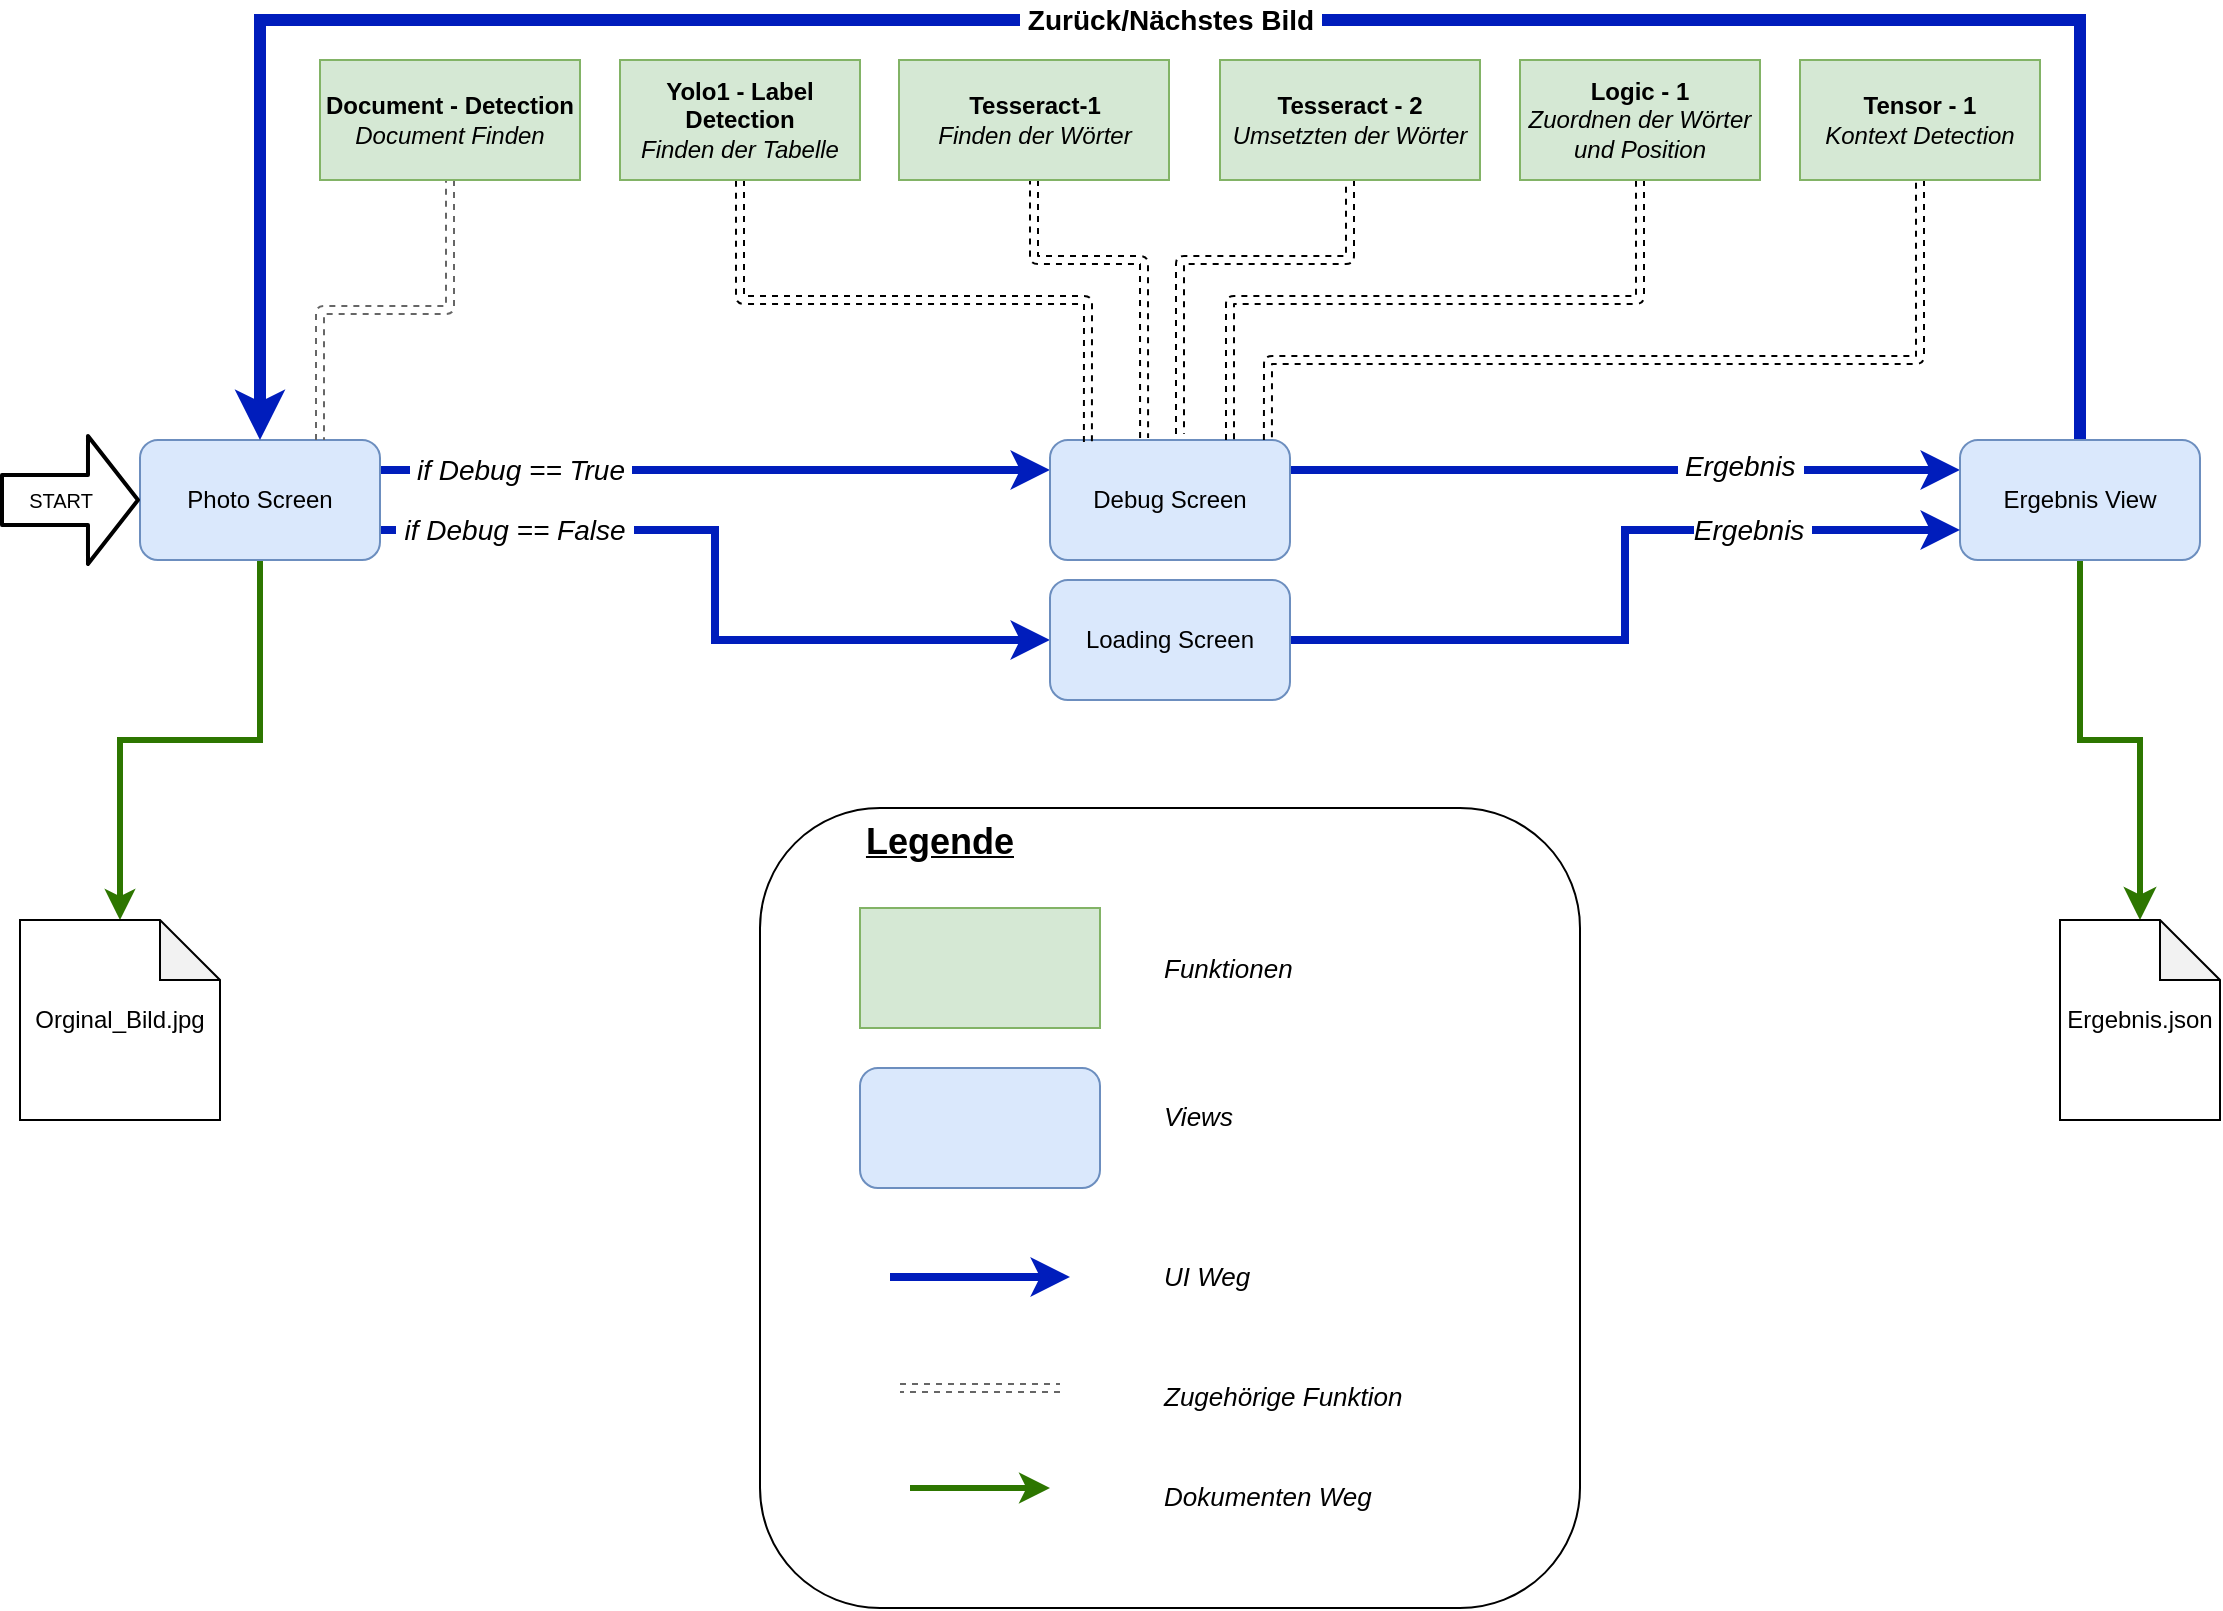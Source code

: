 <mxfile version="13.0.3" type="device" pages="2"><diagram id="wzDFNLVjh6_5oG3AAYfa" name="Übersicht"><mxGraphModel dx="1426" dy="905" grid="1" gridSize="10" guides="1" tooltips="1" connect="1" arrows="1" fold="1" page="1" pageScale="1" pageWidth="1169" pageHeight="827" math="0" shadow="0"><root><mxCell id="0"/><mxCell id="1" parent="0"/><mxCell id="PIfYHSFAylh4_fFMRjb5-5" style="edgeStyle=orthogonalEdgeStyle;rounded=0;orthogonalLoop=1;jettySize=auto;html=1;entryX=0.5;entryY=0;entryDx=0;entryDy=0;entryPerimeter=0;fillColor=#60a917;strokeColor=#2D7600;strokeWidth=3;" edge="1" parent="1" source="PIfYHSFAylh4_fFMRjb5-1" target="PIfYHSFAylh4_fFMRjb5-4"><mxGeometry relative="1" as="geometry"/></mxCell><mxCell id="PIfYHSFAylh4_fFMRjb5-27" value="&lt;i&gt;&lt;font style=&quot;font-size: 14px&quot;&gt;&amp;nbsp;if Debug == True&amp;nbsp;&lt;/font&gt;&lt;/i&gt;" style="edgeStyle=orthogonalEdgeStyle;rounded=0;orthogonalLoop=1;jettySize=auto;html=1;exitX=1;exitY=0.25;exitDx=0;exitDy=0;entryX=0;entryY=0.25;entryDx=0;entryDy=0;startSize=10;sourcePerimeterSpacing=0;endSize=7;strokeWidth=4;fontColor=#000000;fillColor=#0050ef;strokeColor=#001DBC;" edge="1" parent="1" source="PIfYHSFAylh4_fFMRjb5-1" target="PIfYHSFAylh4_fFMRjb5-2"><mxGeometry x="-0.582" relative="1" as="geometry"><mxPoint as="offset"/></mxGeometry></mxCell><mxCell id="PIfYHSFAylh4_fFMRjb5-28" value="&lt;font style=&quot;font-size: 14px&quot;&gt;&lt;i&gt;&amp;nbsp;if Debug == False&amp;nbsp;&lt;/i&gt;&lt;/font&gt;" style="edgeStyle=orthogonalEdgeStyle;rounded=0;orthogonalLoop=1;jettySize=auto;html=1;exitX=1;exitY=0.75;exitDx=0;exitDy=0;entryX=0;entryY=0.5;entryDx=0;entryDy=0;startSize=10;sourcePerimeterSpacing=0;endSize=7;strokeWidth=4;fontColor=#000000;fillColor=#0050ef;strokeColor=#001DBC;" edge="1" parent="1" source="PIfYHSFAylh4_fFMRjb5-1" target="PIfYHSFAylh4_fFMRjb5-19"><mxGeometry x="-0.658" relative="1" as="geometry"><mxPoint as="offset"/></mxGeometry></mxCell><mxCell id="PIfYHSFAylh4_fFMRjb5-1" value="Photo Screen" style="rounded=1;whiteSpace=wrap;html=1;fillColor=#dae8fc;strokeColor=#6c8ebf;" vertex="1" parent="1"><mxGeometry x="70" y="230" width="120" height="60" as="geometry"/></mxCell><mxCell id="PIfYHSFAylh4_fFMRjb5-29" style="edgeStyle=orthogonalEdgeStyle;rounded=0;orthogonalLoop=1;jettySize=auto;html=1;exitX=1;exitY=0.25;exitDx=0;exitDy=0;entryX=0;entryY=0.25;entryDx=0;entryDy=0;startSize=10;sourcePerimeterSpacing=0;endSize=7;strokeWidth=4;fontColor=#000000;fillColor=#0050ef;strokeColor=#001DBC;" edge="1" parent="1" source="PIfYHSFAylh4_fFMRjb5-2" target="PIfYHSFAylh4_fFMRjb5-3"><mxGeometry relative="1" as="geometry"/></mxCell><mxCell id="PIfYHSFAylh4_fFMRjb5-31" value="&amp;nbsp;&lt;font style=&quot;font-size: 14px&quot;&gt;&lt;i&gt;Ergebnis&amp;nbsp;&lt;/i&gt;&lt;/font&gt;" style="edgeLabel;html=1;align=center;verticalAlign=middle;resizable=0;points=[];fontColor=#000000;" vertex="1" connectable="0" parent="PIfYHSFAylh4_fFMRjb5-29"><mxGeometry x="-0.015" y="2" relative="1" as="geometry"><mxPoint x="60" as="offset"/></mxGeometry></mxCell><mxCell id="PIfYHSFAylh4_fFMRjb5-2" value="Debug Screen" style="rounded=1;whiteSpace=wrap;html=1;fillColor=#dae8fc;strokeColor=#6c8ebf;" vertex="1" parent="1"><mxGeometry x="525" y="230" width="120" height="60" as="geometry"/></mxCell><mxCell id="PIfYHSFAylh4_fFMRjb5-8" value="&lt;font style=&quot;font-size: 14px&quot;&gt;&lt;b&gt;&amp;nbsp;Zurück/Nächstes Bild&amp;nbsp;&lt;/b&gt;&lt;/font&gt;" style="edgeStyle=orthogonalEdgeStyle;rounded=0;orthogonalLoop=1;jettySize=auto;html=1;strokeWidth=6;fillColor=#0050ef;strokeColor=#001DBC;" edge="1" parent="1" source="PIfYHSFAylh4_fFMRjb5-3" target="PIfYHSFAylh4_fFMRjb5-1"><mxGeometry relative="1" as="geometry"><Array as="points"><mxPoint x="1040" y="20"/><mxPoint x="130" y="20"/></Array></mxGeometry></mxCell><mxCell id="PIfYHSFAylh4_fFMRjb5-11" style="edgeStyle=orthogonalEdgeStyle;rounded=0;orthogonalLoop=1;jettySize=auto;html=1;entryX=0.5;entryY=0;entryDx=0;entryDy=0;entryPerimeter=0;startSize=10;sourcePerimeterSpacing=0;endSize=7;strokeWidth=3;fontColor=#000000;fillColor=#60a917;strokeColor=#2D7600;" edge="1" parent="1" source="PIfYHSFAylh4_fFMRjb5-3" target="PIfYHSFAylh4_fFMRjb5-10"><mxGeometry relative="1" as="geometry"/></mxCell><mxCell id="PIfYHSFAylh4_fFMRjb5-3" value="Ergebnis View" style="rounded=1;whiteSpace=wrap;html=1;fillColor=#dae8fc;strokeColor=#6c8ebf;" vertex="1" parent="1"><mxGeometry x="980" y="230" width="120" height="60" as="geometry"/></mxCell><mxCell id="PIfYHSFAylh4_fFMRjb5-4" value="Orginal_Bild.jpg" style="shape=note;whiteSpace=wrap;html=1;backgroundOutline=1;darkOpacity=0.05;" vertex="1" parent="1"><mxGeometry x="10" y="470" width="100" height="100" as="geometry"/></mxCell><mxCell id="PIfYHSFAylh4_fFMRjb5-9" value="&lt;font style=&quot;font-size: 10px&quot;&gt;START&lt;/font&gt;" style="shape=flexArrow;endArrow=classic;html=1;strokeWidth=2;entryX=0;entryY=0.5;entryDx=0;entryDy=0;endWidth=37;endSize=7.67;startSize=10;sourcePerimeterSpacing=0;fontColor=#000000;labelBorderColor=none;width=24;" edge="1" parent="1" target="PIfYHSFAylh4_fFMRjb5-1"><mxGeometry x="-0.143" width="50" height="50" relative="1" as="geometry"><mxPoint y="260" as="sourcePoint"/><mxPoint x="60" y="230" as="targetPoint"/><mxPoint as="offset"/></mxGeometry></mxCell><mxCell id="PIfYHSFAylh4_fFMRjb5-10" value="Ergebnis.json" style="shape=note;whiteSpace=wrap;html=1;backgroundOutline=1;darkOpacity=0.05;fontColor=#000000;" vertex="1" parent="1"><mxGeometry x="1030" y="470" width="80" height="100" as="geometry"/></mxCell><mxCell id="PIfYHSFAylh4_fFMRjb5-35" style="edgeStyle=orthogonalEdgeStyle;orthogonalLoop=1;jettySize=auto;html=1;exitX=0.5;exitY=1;exitDx=0;exitDy=0;entryX=0.75;entryY=0;entryDx=0;entryDy=0;sourcePerimeterSpacing=0;strokeWidth=1;fontColor=#000000;dashed=1;fillColor=#f5f5f5;strokeColor=#666666;curved=1;shape=link;" edge="1" parent="1" source="PIfYHSFAylh4_fFMRjb5-12" target="PIfYHSFAylh4_fFMRjb5-1"><mxGeometry relative="1" as="geometry"/></mxCell><mxCell id="PIfYHSFAylh4_fFMRjb5-12" value="&lt;b&gt;Document - Detection&lt;/b&gt;&lt;br&gt;&lt;i&gt;Document Finden&lt;/i&gt;" style="rounded=0;whiteSpace=wrap;html=1;fillColor=#d5e8d4;strokeColor=#82b366;" vertex="1" parent="1"><mxGeometry x="160" y="40" width="130" height="60" as="geometry"/></mxCell><mxCell id="PIfYHSFAylh4_fFMRjb5-41" style="edgeStyle=orthogonalEdgeStyle;shape=link;curved=1;orthogonalLoop=1;jettySize=auto;html=1;entryX=0.158;entryY=0.017;entryDx=0;entryDy=0;entryPerimeter=0;dashed=1;sourcePerimeterSpacing=0;strokeWidth=1;fontColor=#000000;" edge="1" parent="1" source="PIfYHSFAylh4_fFMRjb5-13" target="PIfYHSFAylh4_fFMRjb5-2"><mxGeometry relative="1" as="geometry"><Array as="points"><mxPoint x="370" y="160"/><mxPoint x="544" y="160"/></Array></mxGeometry></mxCell><mxCell id="PIfYHSFAylh4_fFMRjb5-13" value="&lt;b&gt;Yolo1 - Label Detection&lt;/b&gt;&lt;br&gt;&lt;i&gt;Finden der Tabelle&lt;/i&gt;" style="rounded=0;whiteSpace=wrap;html=1;fillColor=#d5e8d4;strokeColor=#82b366;" vertex="1" parent="1"><mxGeometry x="310" y="40" width="120" height="60" as="geometry"/></mxCell><mxCell id="PIfYHSFAylh4_fFMRjb5-37" style="edgeStyle=orthogonalEdgeStyle;shape=link;curved=1;orthogonalLoop=1;jettySize=auto;html=1;entryX=0.392;entryY=-0.017;entryDx=0;entryDy=0;entryPerimeter=0;dashed=1;sourcePerimeterSpacing=0;strokeWidth=1;fontColor=#000000;" edge="1" parent="1" source="PIfYHSFAylh4_fFMRjb5-14" target="PIfYHSFAylh4_fFMRjb5-2"><mxGeometry relative="1" as="geometry"><Array as="points"><mxPoint x="517" y="140"/><mxPoint x="572" y="140"/></Array></mxGeometry></mxCell><mxCell id="PIfYHSFAylh4_fFMRjb5-14" value="&lt;b&gt;Tesseract-1&lt;br&gt;&lt;/b&gt;&lt;i&gt;Finden der Wörter&lt;/i&gt;" style="rounded=0;whiteSpace=wrap;html=1;fillColor=#d5e8d4;strokeColor=#82b366;" vertex="1" parent="1"><mxGeometry x="449.5" y="40" width="135" height="60" as="geometry"/></mxCell><mxCell id="PIfYHSFAylh4_fFMRjb5-38" style="edgeStyle=orthogonalEdgeStyle;shape=link;curved=1;orthogonalLoop=1;jettySize=auto;html=1;dashed=1;sourcePerimeterSpacing=0;strokeWidth=1;fontColor=#000000;" edge="1" parent="1" source="PIfYHSFAylh4_fFMRjb5-15"><mxGeometry relative="1" as="geometry"><mxPoint x="590" y="227" as="targetPoint"/><Array as="points"><mxPoint x="675" y="140"/><mxPoint x="590" y="140"/><mxPoint x="590" y="227"/></Array></mxGeometry></mxCell><mxCell id="PIfYHSFAylh4_fFMRjb5-15" value="&lt;b&gt;Tesseract - 2&lt;/b&gt;&lt;br&gt;&lt;i&gt;Umsetzten der Wörter&lt;/i&gt;" style="rounded=0;whiteSpace=wrap;html=1;fillColor=#d5e8d4;strokeColor=#82b366;" vertex="1" parent="1"><mxGeometry x="610" y="40" width="130" height="60" as="geometry"/></mxCell><mxCell id="PIfYHSFAylh4_fFMRjb5-40" style="edgeStyle=orthogonalEdgeStyle;shape=link;curved=1;orthogonalLoop=1;jettySize=auto;html=1;entryX=0.908;entryY=0;entryDx=0;entryDy=0;entryPerimeter=0;dashed=1;sourcePerimeterSpacing=0;strokeWidth=1;fontColor=#000000;" edge="1" parent="1" source="PIfYHSFAylh4_fFMRjb5-16" target="PIfYHSFAylh4_fFMRjb5-2"><mxGeometry relative="1" as="geometry"><Array as="points"><mxPoint x="960" y="190"/><mxPoint x="634" y="190"/></Array></mxGeometry></mxCell><mxCell id="PIfYHSFAylh4_fFMRjb5-16" value="&lt;b&gt;Tensor - 1&lt;/b&gt;&lt;br&gt;&lt;i&gt;Kontext Detection&lt;/i&gt;" style="rounded=0;whiteSpace=wrap;html=1;fillColor=#d5e8d4;strokeColor=#82b366;" vertex="1" parent="1"><mxGeometry x="900" y="40" width="120" height="60" as="geometry"/></mxCell><mxCell id="PIfYHSFAylh4_fFMRjb5-39" style="edgeStyle=orthogonalEdgeStyle;shape=link;curved=1;orthogonalLoop=1;jettySize=auto;html=1;entryX=0.75;entryY=0;entryDx=0;entryDy=0;dashed=1;sourcePerimeterSpacing=0;strokeWidth=1;fontColor=#000000;" edge="1" parent="1" source="PIfYHSFAylh4_fFMRjb5-18" target="PIfYHSFAylh4_fFMRjb5-2"><mxGeometry relative="1" as="geometry"><Array as="points"><mxPoint x="820" y="160"/><mxPoint x="615" y="160"/></Array></mxGeometry></mxCell><mxCell id="PIfYHSFAylh4_fFMRjb5-18" value="&lt;b&gt;Logic - 1&lt;/b&gt;&lt;br&gt;&lt;i&gt;Zuordnen der Wörter und Position&lt;/i&gt;" style="rounded=0;whiteSpace=wrap;html=1;fillColor=#d5e8d4;strokeColor=#82b366;" vertex="1" parent="1"><mxGeometry x="760" y="40" width="120" height="60" as="geometry"/></mxCell><mxCell id="PIfYHSFAylh4_fFMRjb5-30" value="&lt;meta charset=&quot;utf-8&quot; style=&quot;&quot;&gt;&lt;i style=&quot;font-family: Helvetica; font-size: 14px; font-variant-ligatures: normal; font-variant-caps: normal; font-weight: 400; letter-spacing: normal; orphans: 2; text-align: center; text-indent: 0px; text-transform: none; widows: 2; word-spacing: 0px; -webkit-text-stroke-width: 0px; background-color: rgb(255, 255, 255); text-decoration-style: initial; text-decoration-color: initial;&quot;&gt;Ergebnis&amp;nbsp;&lt;/i&gt;" style="edgeStyle=orthogonalEdgeStyle;rounded=0;orthogonalLoop=1;jettySize=auto;html=1;exitX=1;exitY=0.5;exitDx=0;exitDy=0;entryX=0;entryY=0.75;entryDx=0;entryDy=0;startSize=10;sourcePerimeterSpacing=0;endSize=7;strokeWidth=4;fontColor=#000000;fillColor=#0050ef;strokeColor=#001DBC;" edge="1" parent="1" source="PIfYHSFAylh4_fFMRjb5-19" target="PIfYHSFAylh4_fFMRjb5-3"><mxGeometry x="0.463" relative="1" as="geometry"><mxPoint as="offset"/></mxGeometry></mxCell><mxCell id="PIfYHSFAylh4_fFMRjb5-19" value="Loading Screen" style="rounded=1;whiteSpace=wrap;html=1;fillColor=#dae8fc;strokeColor=#6c8ebf;" vertex="1" parent="1"><mxGeometry x="525" y="300" width="120" height="60" as="geometry"/></mxCell><mxCell id="PIfYHSFAylh4_fFMRjb5-59" value="" style="group" vertex="1" connectable="0" parent="1"><mxGeometry x="380" y="414" width="410" height="400" as="geometry"/></mxCell><mxCell id="PIfYHSFAylh4_fFMRjb5-50" value="" style="group" vertex="1" connectable="0" parent="PIfYHSFAylh4_fFMRjb5-59"><mxGeometry width="410" height="400" as="geometry"/></mxCell><mxCell id="PIfYHSFAylh4_fFMRjb5-48" value="" style="rounded=1;whiteSpace=wrap;html=1;fontSize=13;fontColor=#000000;align=left;" vertex="1" parent="PIfYHSFAylh4_fFMRjb5-50"><mxGeometry width="410" height="400" as="geometry"/></mxCell><mxCell id="PIfYHSFAylh4_fFMRjb5-49" value="&lt;span style=&quot;font-family: &amp;#34;helvetica&amp;#34; ; font-size: 18px ; letter-spacing: normal ; text-align: center ; text-indent: 0px ; text-transform: none ; word-spacing: 0px ; background-color: rgb(255 , 255 , 255)&quot;&gt;Legende&lt;/span&gt;" style="text;html=1;strokeColor=none;fillColor=none;align=center;verticalAlign=middle;whiteSpace=wrap;rounded=0;fontSize=18;fontColor=#000000;fontStyle=5" vertex="1" parent="PIfYHSFAylh4_fFMRjb5-50"><mxGeometry x="50" y="4" width="80" height="26" as="geometry"/></mxCell><mxCell id="PIfYHSFAylh4_fFMRjb5-44" value="" style="rounded=0;whiteSpace=wrap;html=1;fillColor=#d5e8d4;strokeColor=#82b366;" vertex="1" parent="PIfYHSFAylh4_fFMRjb5-50"><mxGeometry x="50" y="50" width="120" height="60" as="geometry"/></mxCell><mxCell id="PIfYHSFAylh4_fFMRjb5-46" value="Funktionen" style="text;html=1;strokeColor=none;fillColor=none;align=left;verticalAlign=middle;whiteSpace=wrap;rounded=0;fontColor=#000000;fontSize=13;fontStyle=2" vertex="1" parent="PIfYHSFAylh4_fFMRjb5-50"><mxGeometry x="200" y="70" width="80" height="20" as="geometry"/></mxCell><mxCell id="PIfYHSFAylh4_fFMRjb5-45" value="" style="rounded=1;whiteSpace=wrap;html=1;fillColor=#dae8fc;strokeColor=#6c8ebf;" vertex="1" parent="PIfYHSFAylh4_fFMRjb5-50"><mxGeometry x="50" y="130" width="120" height="60" as="geometry"/></mxCell><mxCell id="PIfYHSFAylh4_fFMRjb5-47" value="&lt;span style=&quot;font-family: helvetica; font-size: 13px; font-weight: 400; letter-spacing: normal; text-indent: 0px; text-transform: none; word-spacing: 0px; background-color: rgb(255, 255, 255);&quot;&gt;Views&lt;/span&gt;" style="text;whiteSpace=wrap;html=1;fontColor=#000000;fontSize=13;fontStyle=2;align=left;" vertex="1" parent="PIfYHSFAylh4_fFMRjb5-50"><mxGeometry x="200" y="140" width="80" height="30" as="geometry"/></mxCell><mxCell id="PIfYHSFAylh4_fFMRjb5-51" value="" style="edgeStyle=orthogonalEdgeStyle;rounded=0;orthogonalLoop=1;jettySize=auto;html=1;exitX=1;exitY=0.25;exitDx=0;exitDy=0;startSize=10;sourcePerimeterSpacing=0;endSize=7;strokeWidth=4;fontColor=#000000;fillColor=#0050ef;strokeColor=#001DBC;" edge="1" parent="PIfYHSFAylh4_fFMRjb5-50"><mxGeometry x="-0.582" relative="1" as="geometry"><mxPoint x="65" y="234.5" as="sourcePoint"/><mxPoint x="155" y="234.5" as="targetPoint"/><mxPoint as="offset"/></mxGeometry></mxCell><mxCell id="PIfYHSFAylh4_fFMRjb5-54" value="&lt;font face=&quot;helvetica&quot;&gt;&lt;span style=&quot;background-color: rgb(255 , 255 , 255)&quot;&gt;UI Weg&lt;/span&gt;&lt;/font&gt;" style="text;whiteSpace=wrap;html=1;fontColor=#000000;fontSize=13;fontStyle=2;align=left;" vertex="1" parent="PIfYHSFAylh4_fFMRjb5-50"><mxGeometry x="200" y="220" width="80" height="30" as="geometry"/></mxCell><mxCell id="PIfYHSFAylh4_fFMRjb5-55" style="edgeStyle=orthogonalEdgeStyle;orthogonalLoop=1;jettySize=auto;html=1;entryX=0.75;entryY=0;entryDx=0;entryDy=0;sourcePerimeterSpacing=0;strokeWidth=1;fontColor=#000000;dashed=1;fillColor=#f5f5f5;strokeColor=#666666;curved=1;shape=link;" edge="1" parent="PIfYHSFAylh4_fFMRjb5-50"><mxGeometry relative="1" as="geometry"><mxPoint x="150" y="290" as="sourcePoint"/><mxPoint x="70" y="290" as="targetPoint"/></mxGeometry></mxCell><mxCell id="PIfYHSFAylh4_fFMRjb5-56" value="&lt;font face=&quot;helvetica&quot;&gt;&lt;span style=&quot;background-color: rgb(255 , 255 , 255)&quot;&gt;Zugehörige Funktion&lt;/span&gt;&lt;/font&gt;" style="text;whiteSpace=wrap;html=1;fontColor=#000000;fontSize=13;fontStyle=2;align=left;" vertex="1" parent="PIfYHSFAylh4_fFMRjb5-50"><mxGeometry x="200" y="280" width="150" height="30" as="geometry"/></mxCell><mxCell id="PIfYHSFAylh4_fFMRjb5-57" style="edgeStyle=orthogonalEdgeStyle;rounded=0;orthogonalLoop=1;jettySize=auto;html=1;fillColor=#60a917;strokeColor=#2D7600;strokeWidth=3;" edge="1" parent="PIfYHSFAylh4_fFMRjb5-50"><mxGeometry relative="1" as="geometry"><mxPoint x="75" y="340" as="sourcePoint"/><mxPoint x="145" y="340" as="targetPoint"/></mxGeometry></mxCell><mxCell id="PIfYHSFAylh4_fFMRjb5-58" value="&lt;font face=&quot;helvetica&quot;&gt;&lt;span style=&quot;background-color: rgb(255 , 255 , 255)&quot;&gt;Dokumenten Weg&lt;/span&gt;&lt;/font&gt;" style="text;whiteSpace=wrap;html=1;fontColor=#000000;fontSize=13;fontStyle=2;align=left;" vertex="1" parent="PIfYHSFAylh4_fFMRjb5-50"><mxGeometry x="200" y="330" width="150" height="30" as="geometry"/></mxCell></root></mxGraphModel></diagram><diagram id="4sU3EDd1HIAh3fH0Yquz" name="Mockups"><mxGraphModel dx="1426" dy="905" grid="1" gridSize="10" guides="1" tooltips="1" connect="1" arrows="1" fold="1" page="1" pageScale="1" pageWidth="1169" pageHeight="827" math="0" shadow="0"><root><mxCell id="UN1vTohB_gcS5oZ3SH4d-0"/><mxCell id="UN1vTohB_gcS5oZ3SH4d-1" parent="UN1vTohB_gcS5oZ3SH4d-0"/><mxCell id="UN1vTohB_gcS5oZ3SH4d-3" value="" style="html=1;verticalLabelPosition=bottom;labelBackgroundColor=#ffffff;verticalAlign=top;shadow=0;dashed=0;strokeWidth=1;shape=mxgraph.ios7.misc.iphone;strokeColor=#c0c0c0;fontSize=18;fontColor=#000000;align=left;" vertex="1" parent="UN1vTohB_gcS5oZ3SH4d-1"><mxGeometry x="485" y="10" width="200" height="400" as="geometry"/></mxCell><mxCell id="UN1vTohB_gcS5oZ3SH4d-57" value="" style="rounded=1;whiteSpace=wrap;html=1;fontSize=6;fontColor=#FFFFFF;align=center;labelBackgroundColor=#CCCCCC;strokeColor=none;" vertex="1" parent="UN1vTohB_gcS5oZ3SH4d-1"><mxGeometry x="500" y="320" width="170" height="30" as="geometry"/></mxCell><mxCell id="UN1vTohB_gcS5oZ3SH4d-2" value="" style="html=1;verticalLabelPosition=bottom;labelBackgroundColor=#ffffff;verticalAlign=top;shadow=0;dashed=0;strokeWidth=1;shape=mxgraph.ios7.misc.iphone;strokeColor=#c0c0c0;fontSize=18;fontColor=#000000;align=left;" vertex="1" parent="UN1vTohB_gcS5oZ3SH4d-1"><mxGeometry x="10" y="240" width="200" height="400" as="geometry"/></mxCell><mxCell id="UN1vTohB_gcS5oZ3SH4d-4" value="" style="html=1;verticalLabelPosition=bottom;labelBackgroundColor=#ffffff;verticalAlign=top;shadow=0;dashed=0;strokeWidth=1;shape=mxgraph.ios7.misc.iphone;strokeColor=#c0c0c0;fontSize=18;fontColor=#000000;align=left;" vertex="1" parent="UN1vTohB_gcS5oZ3SH4d-1"><mxGeometry x="485" y="420" width="200" height="400" as="geometry"/></mxCell><mxCell id="UN1vTohB_gcS5oZ3SH4d-5" value="" style="html=1;verticalLabelPosition=bottom;labelBackgroundColor=#ffffff;verticalAlign=top;shadow=0;dashed=0;strokeWidth=1;shape=mxgraph.ios7.misc.iphone;strokeColor=#c0c0c0;fontSize=18;fontColor=#000000;align=left;" vertex="1" parent="UN1vTohB_gcS5oZ3SH4d-1"><mxGeometry x="960" y="240" width="200" height="400" as="geometry"/></mxCell><mxCell id="UN1vTohB_gcS5oZ3SH4d-10" value="" style="html=1;verticalLabelPosition=bottom;labelBackgroundColor=#ffffff;verticalAlign=top;shadow=0;dashed=0;strokeWidth=2;shape=mxgraph.ios7.misc.edit_bar;strokeColor=#0080F0;fillColor=#e0e0e0;fontSize=18;fontColor=#000000;align=left;" vertex="1" parent="UN1vTohB_gcS5oZ3SH4d-1"><mxGeometry x="972.5" y="560" width="175" height="28.0" as="geometry"/></mxCell><mxCell id="UN1vTohB_gcS5oZ3SH4d-11" value="" style="html=1;strokeWidth=1;shadow=0;dashed=0;shape=mxgraph.ios7ui.appBar;fillColor=#ffffff;gradientColor=none;fontSize=18;fontColor=#000000;align=left;" vertex="1" parent="UN1vTohB_gcS5oZ3SH4d-1"><mxGeometry x="23" y="300" width="175" height="15" as="geometry"/></mxCell><mxCell id="UN1vTohB_gcS5oZ3SH4d-12" value="CARRIER" style="shape=rect;align=left;fontSize=8;spacingLeft=24;fontSize=4;fontColor=#aaaaaa;strokeColor=none;fillColor=none;spacingTop=4;" vertex="1" parent="UN1vTohB_gcS5oZ3SH4d-11"><mxGeometry y="0.5" width="50" height="13" relative="1" as="geometry"><mxPoint y="-6.5" as="offset"/></mxGeometry></mxCell><mxCell id="UN1vTohB_gcS5oZ3SH4d-13" value="11:55PM" style="shape=rect;fontSize=8;fontColor=#aaaaaa;strokeColor=none;fillColor=none;spacingTop=4;" vertex="1" parent="UN1vTohB_gcS5oZ3SH4d-11"><mxGeometry x="0.5" y="0.5" width="50" height="13" relative="1" as="geometry"><mxPoint x="-30" y="-6.5" as="offset"/></mxGeometry></mxCell><mxCell id="UN1vTohB_gcS5oZ3SH4d-14" value="98%" style="shape=rect;align=right;fontSize=8;spacingRight=19;fontSize=6;fontColor=#aaaaaa;strokeColor=none;fillColor=none;spacingTop=4;" vertex="1" parent="UN1vTohB_gcS5oZ3SH4d-11"><mxGeometry x="1" y="0.5" width="45" height="13" relative="1" as="geometry"><mxPoint x="-45" y="-6.5" as="offset"/></mxGeometry></mxCell><mxCell id="UN1vTohB_gcS5oZ3SH4d-15" value="" style="html=1;strokeWidth=1;shadow=0;dashed=0;shape=mxgraph.ios7ui.appBar;fillColor=#ffffff;gradientColor=none;fontSize=18;fontColor=#000000;align=left;" vertex="1" parent="UN1vTohB_gcS5oZ3SH4d-1"><mxGeometry x="498" y="480" width="175" height="15" as="geometry"/></mxCell><mxCell id="UN1vTohB_gcS5oZ3SH4d-16" value="CARRIER" style="shape=rect;align=left;fontSize=8;spacingLeft=24;fontSize=4;fontColor=#aaaaaa;strokeColor=none;fillColor=none;spacingTop=4;" vertex="1" parent="UN1vTohB_gcS5oZ3SH4d-15"><mxGeometry y="0.5" width="50" height="13" relative="1" as="geometry"><mxPoint y="-6.5" as="offset"/></mxGeometry></mxCell><mxCell id="UN1vTohB_gcS5oZ3SH4d-17" value="11:55PM" style="shape=rect;fontSize=8;fontColor=#aaaaaa;strokeColor=none;fillColor=none;spacingTop=4;" vertex="1" parent="UN1vTohB_gcS5oZ3SH4d-15"><mxGeometry x="0.5" y="0.5" width="50" height="13" relative="1" as="geometry"><mxPoint x="-30" y="-6.5" as="offset"/></mxGeometry></mxCell><mxCell id="UN1vTohB_gcS5oZ3SH4d-18" value="98%" style="shape=rect;align=right;fontSize=8;spacingRight=19;fontSize=6;fontColor=#aaaaaa;strokeColor=none;fillColor=none;spacingTop=4;" vertex="1" parent="UN1vTohB_gcS5oZ3SH4d-15"><mxGeometry x="1" y="0.5" width="45" height="13" relative="1" as="geometry"><mxPoint x="-45" y="-6.5" as="offset"/></mxGeometry></mxCell><mxCell id="UN1vTohB_gcS5oZ3SH4d-19" value="" style="html=1;strokeWidth=1;shadow=0;dashed=0;shape=mxgraph.ios7ui.appBar;fillColor=#ffffff;gradientColor=none;fontSize=18;fontColor=#000000;align=left;" vertex="1" parent="UN1vTohB_gcS5oZ3SH4d-1"><mxGeometry x="498" y="70" width="175" height="15" as="geometry"/></mxCell><mxCell id="UN1vTohB_gcS5oZ3SH4d-20" value="CARRIER" style="shape=rect;align=left;fontSize=8;spacingLeft=24;fontSize=4;fontColor=#aaaaaa;strokeColor=none;fillColor=none;spacingTop=4;" vertex="1" parent="UN1vTohB_gcS5oZ3SH4d-19"><mxGeometry y="0.5" width="50" height="13" relative="1" as="geometry"><mxPoint y="-6.5" as="offset"/></mxGeometry></mxCell><mxCell id="UN1vTohB_gcS5oZ3SH4d-21" value="11:55PM" style="shape=rect;fontSize=8;fontColor=#aaaaaa;strokeColor=none;fillColor=none;spacingTop=4;" vertex="1" parent="UN1vTohB_gcS5oZ3SH4d-19"><mxGeometry x="0.5" y="0.5" width="50" height="13" relative="1" as="geometry"><mxPoint x="-30" y="-6.5" as="offset"/></mxGeometry></mxCell><mxCell id="UN1vTohB_gcS5oZ3SH4d-22" value="98%" style="shape=rect;align=right;fontSize=8;spacingRight=19;fontSize=6;fontColor=#aaaaaa;strokeColor=none;fillColor=none;spacingTop=4;" vertex="1" parent="UN1vTohB_gcS5oZ3SH4d-19"><mxGeometry x="1" y="0.5" width="45" height="13" relative="1" as="geometry"><mxPoint x="-45" y="-6.5" as="offset"/></mxGeometry></mxCell><mxCell id="UN1vTohB_gcS5oZ3SH4d-24" value="" style="shape=rect;strokeColor=none;fillColor=#ffffff;gradientColor=none;shadow=0;fontSize=18;fontColor=#000000;align=left;" vertex="1" parent="UN1vTohB_gcS5oZ3SH4d-1"><mxGeometry x="503" y="495" width="164" height="120" as="geometry"/></mxCell><mxCell id="UN1vTohB_gcS5oZ3SH4d-25" value="Test 1" style="shape=rect;strokeColor=none;fontSize=10;fontColor=#000000;resizeWidth=1;align=left;spacingLeft=25;spacingTop=2;" vertex="1" parent="UN1vTohB_gcS5oZ3SH4d-24"><mxGeometry width="164" height="20" relative="1" as="geometry"/></mxCell><mxCell id="UN1vTohB_gcS5oZ3SH4d-26" value="" style="html=1;verticalLabelPosition=bottom;labelBackgroundColor=#ffffff;verticalAlign=top;shadow=0;dashed=0;strokeWidth=2;shape=mxgraph.ios7.misc.check;strokeColor=#0080f0;fontFamily=Helvetica;fontSize=12;fontColor=#000000;align=center;fillColor=#FF9501;" vertex="1" parent="UN1vTohB_gcS5oZ3SH4d-25"><mxGeometry y="0.5" width="15" height="15" relative="1" as="geometry"><mxPoint x="5" y="-7.5" as="offset"/></mxGeometry></mxCell><mxCell id="UN1vTohB_gcS5oZ3SH4d-28" value="Test 2" style="shape=rect;strokeColor=none;fontSize=10;fontColor=#000000;resizeWidth=1;align=left;spacingLeft=25;spacingTop=2;" vertex="1" parent="UN1vTohB_gcS5oZ3SH4d-24"><mxGeometry width="164" height="20" relative="1" as="geometry"><mxPoint y="20" as="offset"/></mxGeometry></mxCell><mxCell id="UN1vTohB_gcS5oZ3SH4d-29" value="" style="html=1;verticalLabelPosition=bottom;labelBackgroundColor=#ffffff;verticalAlign=top;shadow=0;dashed=0;strokeWidth=2;shape=mxgraph.ios7.misc.check;strokeColor=#0080f0;fontFamily=Helvetica;fontSize=12;fontColor=#000000;align=center;fillColor=#FF3B2F;" vertex="1" parent="UN1vTohB_gcS5oZ3SH4d-28"><mxGeometry y="0.5" width="15" height="15" relative="1" as="geometry"><mxPoint x="5" y="-7.5" as="offset"/></mxGeometry></mxCell><mxCell id="UN1vTohB_gcS5oZ3SH4d-31" value="Test 3" style="shape=rect;strokeColor=none;fontSize=10;fontColor=#000000;resizeWidth=1;align=left;spacingLeft=25;spacingTop=2;" vertex="1" parent="UN1vTohB_gcS5oZ3SH4d-24"><mxGeometry width="164" height="20" relative="1" as="geometry"><mxPoint y="40" as="offset"/></mxGeometry></mxCell><mxCell id="UN1vTohB_gcS5oZ3SH4d-32" value="" style="html=1;verticalLabelPosition=bottom;labelBackgroundColor=#ffffff;verticalAlign=top;shadow=0;dashed=0;strokeWidth=2;shape=mxgraph.ios7.misc.check;strokeColor=#0080f0;fontFamily=Helvetica;fontSize=12;fontColor=#000000;align=center;fillColor=#4CDA64;" vertex="1" parent="UN1vTohB_gcS5oZ3SH4d-31"><mxGeometry y="0.5" width="15" height="15" relative="1" as="geometry"><mxPoint x="5" y="-7.5" as="offset"/></mxGeometry></mxCell><mxCell id="UN1vTohB_gcS5oZ3SH4d-34" value="Test 4" style="shape=rect;strokeColor=none;fontSize=10;fontColor=#000000;resizeWidth=1;align=left;spacingLeft=25;spacingTop=2;" vertex="1" parent="UN1vTohB_gcS5oZ3SH4d-24"><mxGeometry width="164" height="20" relative="1" as="geometry"><mxPoint y="60" as="offset"/></mxGeometry></mxCell><mxCell id="UN1vTohB_gcS5oZ3SH4d-35" value="" style="shape=rect;rounded=1;rSize=3;strokeColor=none;fillColor=#007AFF;" vertex="1" parent="UN1vTohB_gcS5oZ3SH4d-34"><mxGeometry y="0.5" width="15" height="15" relative="1" as="geometry"><mxPoint x="5" y="-7.5" as="offset"/></mxGeometry></mxCell><mxCell id="UN1vTohB_gcS5oZ3SH4d-37" value="Test 5" style="shape=rect;strokeColor=none;fontSize=10;fontColor=#000000;resizeWidth=1;align=left;spacingLeft=25;spacingTop=2;" vertex="1" parent="UN1vTohB_gcS5oZ3SH4d-24"><mxGeometry width="164" height="20" relative="1" as="geometry"><mxPoint y="80" as="offset"/></mxGeometry></mxCell><mxCell id="UN1vTohB_gcS5oZ3SH4d-38" value="" style="shape=rect;rounded=1;rSize=3;strokeColor=none;fillColor=#5855D6;" vertex="1" parent="UN1vTohB_gcS5oZ3SH4d-37"><mxGeometry y="0.5" width="15" height="15" relative="1" as="geometry"><mxPoint x="5" y="-7.5" as="offset"/></mxGeometry></mxCell><mxCell id="UN1vTohB_gcS5oZ3SH4d-40" value="Berechnung Abgeschlossen" style="shape=rect;strokeColor=none;fontSize=10;fontColor=#000000;resizeWidth=1;align=left;spacingLeft=25;spacingTop=2;" vertex="1" parent="UN1vTohB_gcS5oZ3SH4d-24"><mxGeometry width="164" height="20" relative="1" as="geometry"><mxPoint y="100" as="offset"/></mxGeometry></mxCell><mxCell id="UN1vTohB_gcS5oZ3SH4d-41" value="" style="shape=rect;rounded=1;rSize=3;strokeColor=none;fillColor=#8F8E94;" vertex="1" parent="UN1vTohB_gcS5oZ3SH4d-40"><mxGeometry y="0.5" width="15" height="15" relative="1" as="geometry"><mxPoint x="5" y="-7.5" as="offset"/></mxGeometry></mxCell><mxCell id="UN1vTohB_gcS5oZ3SH4d-44" value="Bild Ausgabe" style="html=1;whiteSpace=wrap;comic=1;strokeWidth=2;fontFamily=Comic Sans MS;fontStyle=1;align=left;" vertex="1" parent="UN1vTohB_gcS5oZ3SH4d-1"><mxGeometry x="526" y="160" width="120" height="140" as="geometry"/></mxCell><UserObject label="&lt;div id=&quot;bannerL&quot; style=&quot;margin: 0px 0px 0px -160px ; padding: 0px ; top: 20px ; width: 160px ; height: 10px ; float: left ; font-size: 8px&quot;&gt;&lt;div id=&quot;div-gpt-ad-1474537762122-2&quot; style=&quot;margin: 0px ; padding: 0px&quot;&gt;&lt;div id=&quot;google_ads_iframe_/15188745/Lipsum-Unit3_0__container__&quot; style=&quot;margin: 0px ; padding: 0px ; border: 0pt none ; display: inline-block ; width: 160px ; height: 600px&quot;&gt;&lt;font style=&quot;font-size: 8px&quot;&gt;&lt;iframe frameborder=&quot;0&quot; id=&quot;google_ads_iframe_/15188745/Lipsum-Unit3_0&quot; title=&quot;3rd party ad content&quot; marginwidth=&quot;0&quot; marginheight=&quot;0&quot; width=&quot;160&quot; height=&quot;600&quot; style=&quot;margin: 0px ; padding: 0px ; border-width: 0px ; vertical-align: bottom&quot;&gt;&lt;/iframe&gt;&lt;/font&gt;&lt;/div&gt;&lt;/div&gt;&lt;/div&gt;&lt;div id=&quot;bannerR&quot; style=&quot;margin: 0px -160px 0px 0px ; padding: 0px ; top: 20px ; width: 160px ; height: 10px ; float: right ; font-size: 8px&quot;&gt;&lt;div id=&quot;div-gpt-ad-1474537762122-3&quot; style=&quot;margin: 0px ; padding: 0px&quot;&gt;&lt;div id=&quot;google_ads_iframe_/15188745/Lipsum-Unit4_0__container__&quot; style=&quot;margin: 0px ; padding: 0px ; border: 0pt none ; display: inline-block ; width: 160px ; height: 600px&quot;&gt;&lt;font style=&quot;font-size: 8px&quot;&gt;&lt;iframe frameborder=&quot;0&quot; id=&quot;google_ads_iframe_/15188745/Lipsum-Unit4_0&quot; title=&quot;3rd party ad content&quot; marginwidth=&quot;0&quot; marginheight=&quot;0&quot; width=&quot;160&quot; height=&quot;600&quot; style=&quot;margin: 0px ; padding: 0px ; border-width: 0px ; vertical-align: bottom&quot;&gt;&lt;/iframe&gt;&lt;/font&gt;&lt;/div&gt;&lt;/div&gt;&lt;/div&gt;&lt;div class=&quot;boxed&quot; style=&quot;margin: 10px 28.797px ; padding: 0px ; clear: both ; font-size: 8px&quot;&gt;&lt;div id=&quot;lipsum&quot; style=&quot;margin: 0px ; padding: 0px ; font-family: &amp;#34;open sans&amp;#34; , &amp;#34;arial&amp;#34; , sans-serif&quot;&gt;&lt;p style=&quot;margin: 0px 0px 15px ; padding: 0px&quot;&gt;&lt;font style=&quot;font-size: 8px&quot;&gt;Lorem ipsum dolor sit amet, consectetur adipiscing elit. Vivamus egestas risus vitae bibendum dictum. Fusce vestibulum cursus ante, sit amet semper massa auctor sit amet. Aliquam dictum ipsum leo, ac mollis lorem molestie eget. Phasellus volutpat nunc ac mauris eleifend, in consectetur urna dignissim. Aliquam at rhoncus turpis. Proin a nunc et dui dapibus condimentum nec at libero. Pellentesque finibus facilisis ligula ut rhoncus. Vestibulum euismod tempus sapien, a vestibulum velit ultrices sed. Etiam quis nisl velit. Vestibulum vel interdum est, ac scelerisque ligula. Donec porta hendrerit urna ac fermentum. Maecenas vel tristique velit. Curabitur sodales tempor quam eu iaculis. Aliquam ex nisl, condimentum ac rutrum ut, aliquam eget elit.&lt;/font&gt;&lt;/p&gt;&lt;p style=&quot;margin: 0px 0px 15px ; padding: 0px&quot;&gt;&lt;font style=&quot;font-size: 8px&quot;&gt;Duis eget purus id dolor aliquet iaculis. Donec felis arcu, ultrices vestibulum libero ac, luctus semper velit. Quisque et mollis tortor. Vivamus tristique, sem in consequat dignissim, ipsum risus pharetra purus, in dignissim eros eros vitae mi. Integer convallis nisi et risus sollicitudin accumsan. Vivamus tincidunt orci quis ex bibendum feugiat. Integer tellus quam, pulvinar at felis sed, suscipit viverra massa. Donec condimentum mi ut turpis pulvinar, a pulvinar nisi semper. Maecenas pretium pulvinar felis sit amet malesuada.&lt;/font&gt;&lt;/p&gt;&lt;div&gt;&lt;br&gt;&lt;/div&gt;&lt;p style=&quot;font-size: 14px&quot;&gt;&lt;/p&gt;&lt;/div&gt;&lt;/div&gt;" placeholders="1" name="Variable" id="UN1vTohB_gcS5oZ3SH4d-46"><mxCell style="text;html=1;strokeColor=none;fillColor=none;align=left;verticalAlign=middle;whiteSpace=wrap;overflow=hidden;fontSize=18;fontColor=#000000;spacing=0;spacingRight=-1;fillOpacity=100;" vertex="1" parent="UN1vTohB_gcS5oZ3SH4d-1"><mxGeometry x="500" y="97.5" width="170" height="55" as="geometry"/></mxCell></UserObject><mxCell id="UN1vTohB_gcS5oZ3SH4d-47" value="" style="html=1;verticalLabelPosition=bottom;labelBackgroundColor=#ffffff;verticalAlign=top;shadow=0;dashed=0;strokeWidth=2;shape=mxgraph.ios7.misc.scroll_(horizontal);fillColor=#a0a0a0;fontSize=18;fontColor=#000000;align=left;rotation=-90;" vertex="1" parent="UN1vTohB_gcS5oZ3SH4d-1"><mxGeometry x="620" y="294" width="100" height="6" as="geometry"/></mxCell><mxCell id="UN1vTohB_gcS5oZ3SH4d-53" value="" style="html=1;verticalLabelPosition=bottom;align=center;labelBackgroundColor=#ffffff;verticalAlign=top;strokeWidth=2;strokeColor=#0080F0;shadow=0;dashed=0;shape=mxgraph.ios7.icons.reload;fontSize=6;fontColor=#000000;" vertex="1" parent="UN1vTohB_gcS5oZ3SH4d-1"><mxGeometry x="550" y="330" width="15" height="17" as="geometry"/></mxCell><mxCell id="UN1vTohB_gcS5oZ3SH4d-54" value="" style="html=1;verticalLabelPosition=bottom;align=center;labelBackgroundColor=#ffffff;verticalAlign=top;strokeWidth=2;strokeColor=#0080F0;shadow=0;dashed=0;shape=mxgraph.ios7.icons.pointer;fontSize=6;fontColor=#000000;" vertex="1" parent="UN1vTohB_gcS5oZ3SH4d-1"><mxGeometry x="590" y="330.2" width="15" height="17" as="geometry"/></mxCell><mxCell id="UN1vTohB_gcS5oZ3SH4d-55" value="" style="html=1;verticalLabelPosition=bottom;align=center;labelBackgroundColor=#ffffff;verticalAlign=top;strokeWidth=2;strokeColor=#0080F0;shadow=0;dashed=0;shape=mxgraph.ios7.icons.backward;fontSize=6;fontColor=#000000;rotation=-180;" vertex="1" parent="UN1vTohB_gcS5oZ3SH4d-1"><mxGeometry x="630" y="330.2" width="30" height="16.8" as="geometry"/></mxCell><mxCell id="UN1vTohB_gcS5oZ3SH4d-56" value="" style="html=1;verticalLabelPosition=bottom;align=center;labelBackgroundColor=#ffffff;verticalAlign=top;strokeWidth=2;strokeColor=#0080F0;shadow=0;dashed=0;shape=mxgraph.ios7.icons.backward;fontSize=6;fontColor=#000000;" vertex="1" parent="UN1vTohB_gcS5oZ3SH4d-1"><mxGeometry x="503" y="330" width="30" height="16.8" as="geometry"/></mxCell><mxCell id="UN1vTohB_gcS5oZ3SH4d-58" value="" style="verticalLabelPosition=bottom;shadow=0;dashed=0;align=center;html=1;verticalAlign=top;strokeWidth=1;shape=mxgraph.mockup.misc.progressBar;fillColor=#cccccc;strokeColor=none;fillColor2=#99ddff;barPos=71.529;labelBackgroundColor=#CCCCCC;fontSize=6;fontColor=#FFFFFF;" vertex="1" parent="UN1vTohB_gcS5oZ3SH4d-1"><mxGeometry x="500" y="660" width="170" height="20" as="geometry"/></mxCell><mxCell id="UN1vTohB_gcS5oZ3SH4d-59" value="" style="rounded=0;whiteSpace=wrap;html=1;labelBackgroundColor=#CCCCCC;fillColor=#bac8d3;fontSize=6;align=center;strokeColor=#23445d;" vertex="1" parent="UN1vTohB_gcS5oZ3SH4d-1"><mxGeometry x="23" y="315" width="174" height="245" as="geometry"/></mxCell><mxCell id="UN1vTohB_gcS5oZ3SH4d-60" value="" style="ellipse;whiteSpace=wrap;html=1;aspect=fixed;labelBackgroundColor=#CCCCCC;fillColor=#4D4D4D;fontSize=6;align=center;strokeColor=#432D57;fontColor=#ffffff;" vertex="1" parent="UN1vTohB_gcS5oZ3SH4d-1"><mxGeometry x="90" y="535" width="40" height="40" as="geometry"/></mxCell><mxCell id="UN1vTohB_gcS5oZ3SH4d-61" value="" style="ellipse;whiteSpace=wrap;html=1;aspect=fixed;labelBackgroundColor=#CCCCCC;strokeColor=#B20000;fillColor=#FF3333;fontSize=6;fontColor=#ffffff;align=center;" vertex="1" parent="UN1vTohB_gcS5oZ3SH4d-1"><mxGeometry x="95" y="540" width="30" height="30" as="geometry"/></mxCell><mxCell id="UN1vTohB_gcS5oZ3SH4d-62" value="" style="rounded=1;whiteSpace=wrap;html=1;labelBackgroundColor=#CCCCCC;strokeColor=#666666;fillColor=#f5f5f5;fontSize=6;fontColor=#333333;align=center;opacity=30;" vertex="1" parent="UN1vTohB_gcS5oZ3SH4d-1"><mxGeometry x="23" y="315" width="174" height="25" as="geometry"/></mxCell><mxCell id="UN1vTohB_gcS5oZ3SH4d-63" value="" style="html=1;verticalLabelPosition=bottom;align=center;labelBackgroundColor=#ffffff;verticalAlign=top;strokeWidth=2;strokeColor=#0080F0;shadow=0;dashed=0;shape=mxgraph.ios7.icons.controls;fillColor=none;fontSize=6;fontColor=#FFFFFF;opacity=30;" vertex="1" parent="UN1vTohB_gcS5oZ3SH4d-1"><mxGeometry x="180" y="320.5" width="10" height="14" as="geometry"/></mxCell></root></mxGraphModel></diagram></mxfile>